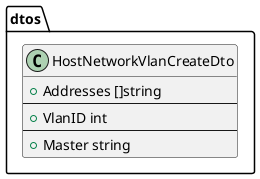 @startuml

package dtos {
    class HostNetworkVlanCreateDto {
        +Addresses []string
        --
        +VlanID int
        --
        +Master string
    }
}


@enduml

